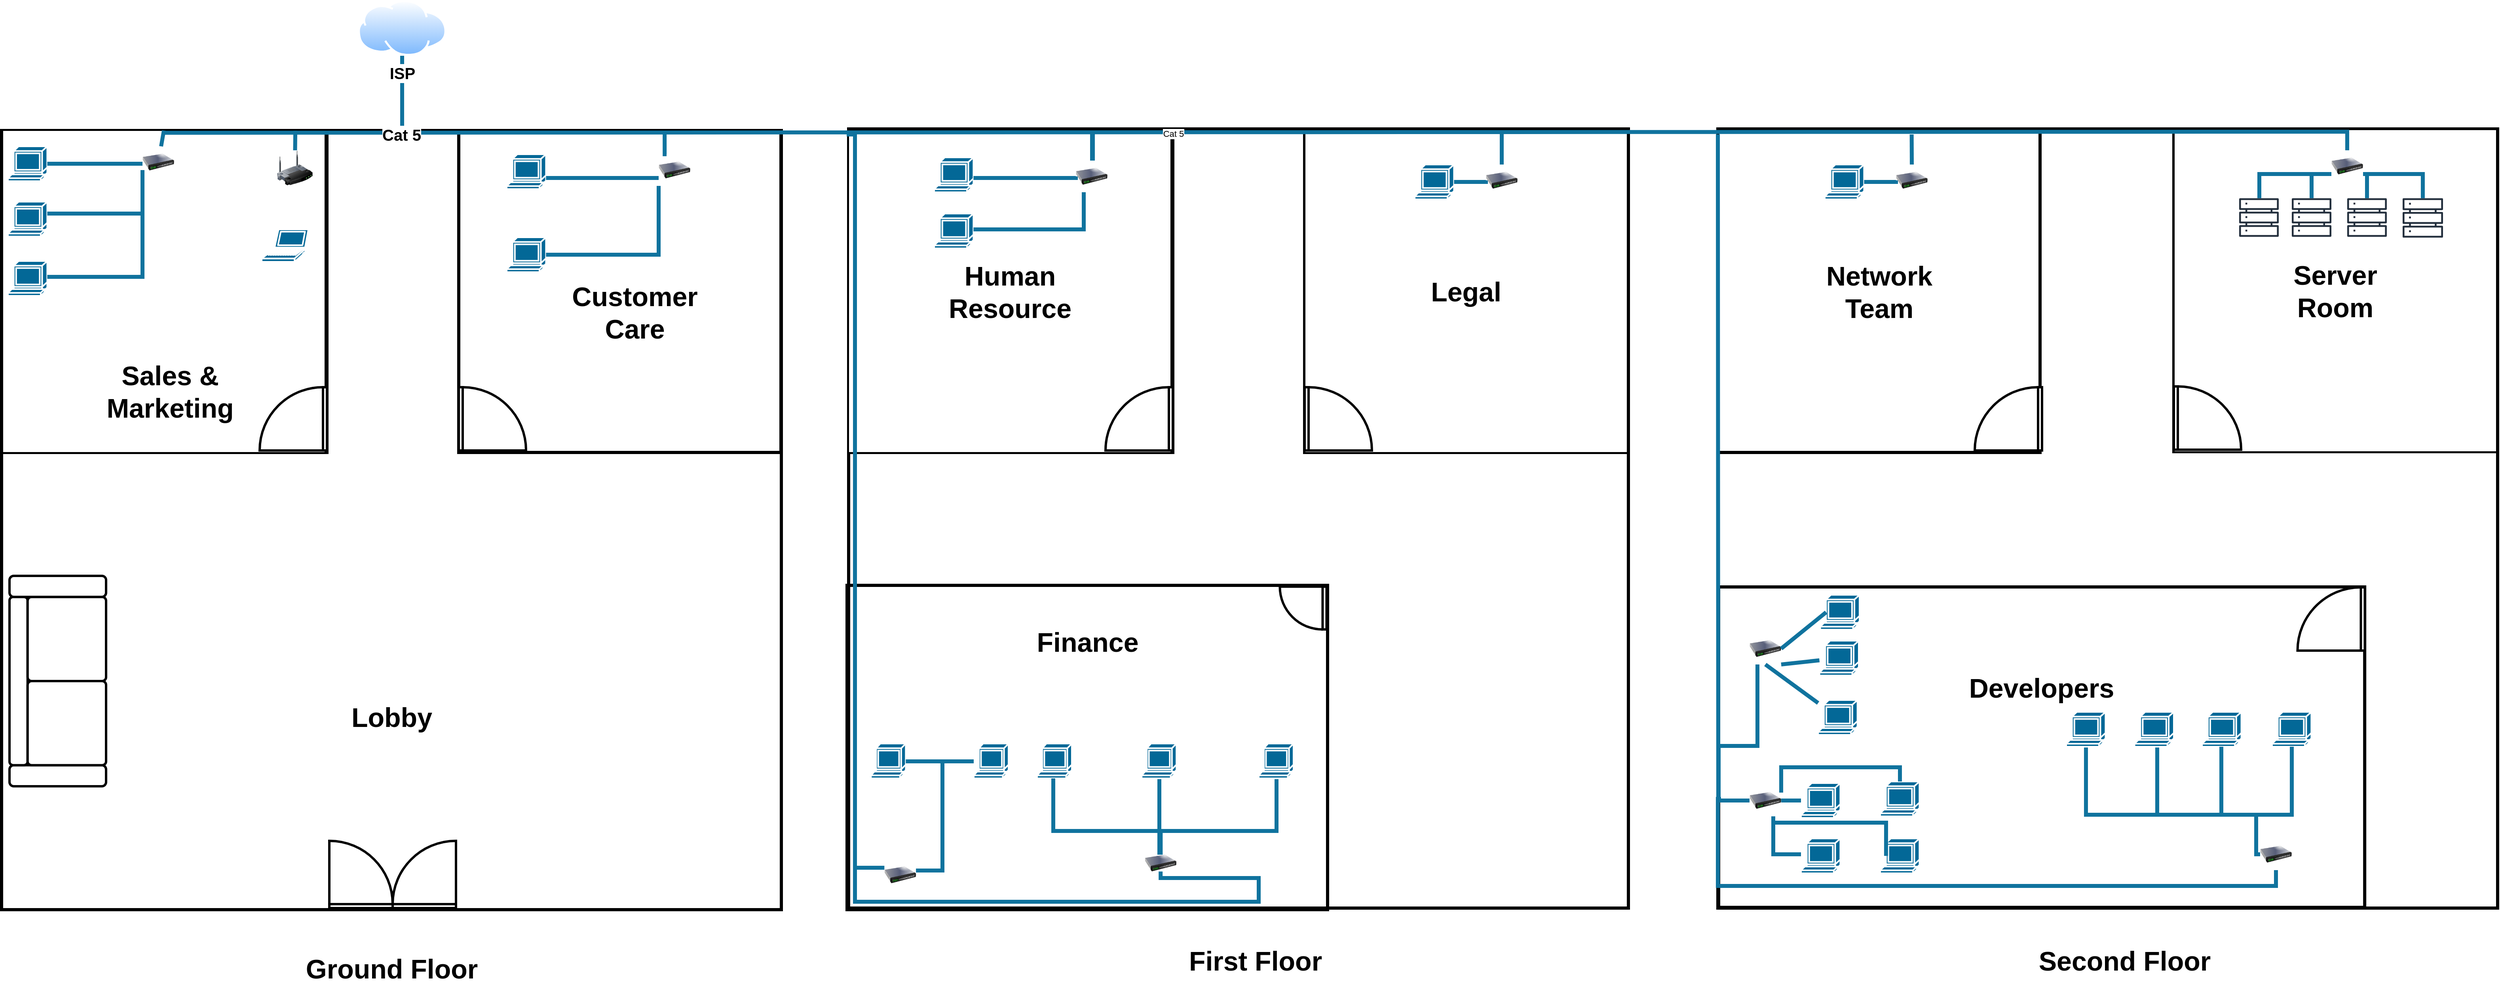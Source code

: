 <mxfile version="24.7.16">
  <diagram name="Page-1" id="4bd5d27a-524c-7e24-5d5f-89a86ee4fca1">
    <mxGraphModel dx="1173" dy="-1132" grid="1" gridSize="10" guides="1" tooltips="1" connect="1" arrows="1" fold="1" page="1" pageScale="1" pageWidth="1100" pageHeight="850" background="none" math="0" shadow="0">
      <root>
        <mxCell id="0" />
        <mxCell id="1" parent="0" />
        <mxCell id="ibsxyXEcNVTKywFEW7vz-4" value="" style="whiteSpace=wrap;html=1;aspect=fixed;strokeWidth=4;" parent="1" vertex="1">
          <mxGeometry x="502" y="2035" width="985" height="985" as="geometry" />
        </mxCell>
        <mxCell id="ibsxyXEcNVTKywFEW7vz-26" value="" style="group;strokeWidth=4;strokeColor=default;" parent="1" vertex="1" connectable="0">
          <mxGeometry x="1079.5" y="2035" width="407.5" height="407" as="geometry" />
        </mxCell>
        <mxCell id="ibsxyXEcNVTKywFEW7vz-7" value="" style="whiteSpace=wrap;html=1;aspect=fixed;strokeWidth=4;" parent="ibsxyXEcNVTKywFEW7vz-26" vertex="1">
          <mxGeometry width="407" height="407" as="geometry" />
        </mxCell>
        <mxCell id="ibsxyXEcNVTKywFEW7vz-25" value="" style="verticalLabelPosition=bottom;html=1;verticalAlign=top;align=center;shape=mxgraph.floorplan.doorLeft;aspect=fixed;rotation=-90;strokeWidth=3;" parent="ibsxyXEcNVTKywFEW7vz-26" vertex="1">
          <mxGeometry x="2.5" y="322" width="80" height="85" as="geometry" />
        </mxCell>
        <mxCell id="ibsxyXEcNVTKywFEW7vz-81" value="" style="shape=mxgraph.cisco.computers_and_peripherals.terminal;html=1;pointerEvents=1;dashed=0;fillColor=#036897;strokeColor=#ffffff;strokeWidth=2;verticalLabelPosition=bottom;verticalAlign=top;align=center;outlineConnect=0;" parent="ibsxyXEcNVTKywFEW7vz-26" vertex="1">
          <mxGeometry x="60.5" y="135" width="49.7" height="44" as="geometry" />
        </mxCell>
        <mxCell id="ibsxyXEcNVTKywFEW7vz-82" value="" style="shape=mxgraph.cisco.computers_and_peripherals.terminal;html=1;pointerEvents=1;dashed=0;fillColor=#036897;strokeColor=#ffffff;strokeWidth=2;verticalLabelPosition=bottom;verticalAlign=top;align=center;outlineConnect=0;" parent="ibsxyXEcNVTKywFEW7vz-26" vertex="1">
          <mxGeometry x="60.5" y="30" width="49.7" height="44" as="geometry" />
        </mxCell>
        <mxCell id="ibsxyXEcNVTKywFEW7vz-144" style="edgeStyle=orthogonalEdgeStyle;rounded=0;orthogonalLoop=1;jettySize=auto;html=1;exitX=0.25;exitY=0;exitDx=0;exitDy=0;strokeWidth=5;fillColor=#b1ddf0;strokeColor=#10739e;endArrow=none;endFill=0;entryX=0.639;entryY=0.003;entryDx=0;entryDy=0;entryPerimeter=0;" parent="ibsxyXEcNVTKywFEW7vz-26" source="ibsxyXEcNVTKywFEW7vz-83" target="ibsxyXEcNVTKywFEW7vz-7" edge="1">
          <mxGeometry relative="1" as="geometry">
            <mxPoint x="262.623" y="5" as="targetPoint" />
          </mxGeometry>
        </mxCell>
        <mxCell id="ibsxyXEcNVTKywFEW7vz-145" style="edgeStyle=orthogonalEdgeStyle;rounded=0;orthogonalLoop=1;jettySize=auto;html=1;exitX=0;exitY=0.75;exitDx=0;exitDy=0;endArrow=none;endFill=0;fillColor=#b1ddf0;strokeColor=#10739e;strokeWidth=5;" parent="ibsxyXEcNVTKywFEW7vz-26" source="ibsxyXEcNVTKywFEW7vz-83" target="ibsxyXEcNVTKywFEW7vz-82" edge="1">
          <mxGeometry relative="1" as="geometry">
            <Array as="points">
              <mxPoint x="221" y="60" />
              <mxPoint x="221" y="60" />
            </Array>
          </mxGeometry>
        </mxCell>
        <mxCell id="ibsxyXEcNVTKywFEW7vz-146" style="edgeStyle=orthogonalEdgeStyle;rounded=0;orthogonalLoop=1;jettySize=auto;html=1;exitX=0;exitY=1;exitDx=0;exitDy=0;endArrow=none;endFill=0;fillColor=#b1ddf0;strokeColor=#10739e;strokeWidth=5;" parent="ibsxyXEcNVTKywFEW7vz-26" source="ibsxyXEcNVTKywFEW7vz-83" target="ibsxyXEcNVTKywFEW7vz-81" edge="1">
          <mxGeometry relative="1" as="geometry">
            <Array as="points">
              <mxPoint x="253" y="157" />
            </Array>
          </mxGeometry>
        </mxCell>
        <mxCell id="ibsxyXEcNVTKywFEW7vz-83" value="" style="image;html=1;image=img/lib/clip_art/networking/Switch_128x128.png" parent="ibsxyXEcNVTKywFEW7vz-26" vertex="1">
          <mxGeometry x="252.5" y="30" width="40" height="40" as="geometry" />
        </mxCell>
        <mxCell id="ibsxyXEcNVTKywFEW7vz-24" value="" style="group;strokeWidth=4;strokeColor=default;" parent="1" vertex="1" connectable="0">
          <mxGeometry x="503.5" y="2035" width="409.5" height="407" as="geometry" />
        </mxCell>
        <mxCell id="ibsxyXEcNVTKywFEW7vz-5" value="" style="whiteSpace=wrap;html=1;aspect=fixed;" parent="ibsxyXEcNVTKywFEW7vz-24" vertex="1">
          <mxGeometry width="407" height="407" as="geometry" />
        </mxCell>
        <mxCell id="ibsxyXEcNVTKywFEW7vz-8" value="" style="verticalLabelPosition=bottom;html=1;verticalAlign=top;align=center;shape=mxgraph.floorplan.doorRight;aspect=fixed;rotation=90;strokeWidth=3;" parent="ibsxyXEcNVTKywFEW7vz-24" vertex="1">
          <mxGeometry x="327" y="322" width="80" height="85" as="geometry" />
        </mxCell>
        <mxCell id="ibsxyXEcNVTKywFEW7vz-74" value="" style="image;html=1;image=img/lib/clip_art/networking/Wireless_Router_128x128.png" parent="ibsxyXEcNVTKywFEW7vz-24" vertex="1">
          <mxGeometry x="346.5" y="25" width="45" height="45" as="geometry" />
        </mxCell>
        <mxCell id="ibsxyXEcNVTKywFEW7vz-75" value="" style="shape=mxgraph.cisco.computers_and_peripherals.terminal;html=1;pointerEvents=1;dashed=0;fillColor=#036897;strokeColor=#ffffff;strokeWidth=2;verticalLabelPosition=bottom;verticalAlign=top;align=center;outlineConnect=0;" parent="ibsxyXEcNVTKywFEW7vz-24" vertex="1">
          <mxGeometry x="6.5" y="90" width="49.7" height="44" as="geometry" />
        </mxCell>
        <mxCell id="ibsxyXEcNVTKywFEW7vz-76" value="" style="shape=mxgraph.cisco.computers_and_peripherals.terminal;html=1;pointerEvents=1;dashed=0;fillColor=#036897;strokeColor=#ffffff;strokeWidth=2;verticalLabelPosition=bottom;verticalAlign=top;align=center;outlineConnect=0;" parent="ibsxyXEcNVTKywFEW7vz-24" vertex="1">
          <mxGeometry x="6.5" y="20" width="49.7" height="44" as="geometry" />
        </mxCell>
        <mxCell id="ibsxyXEcNVTKywFEW7vz-77" value="" style="shape=mxgraph.cisco.computers_and_peripherals.terminal;html=1;pointerEvents=1;dashed=0;fillColor=#036897;strokeColor=#ffffff;strokeWidth=2;verticalLabelPosition=bottom;verticalAlign=top;align=center;outlineConnect=0;" parent="ibsxyXEcNVTKywFEW7vz-24" vertex="1">
          <mxGeometry x="6.5" y="165" width="49.7" height="44" as="geometry" />
        </mxCell>
        <mxCell id="ibsxyXEcNVTKywFEW7vz-79" value="" style="shape=mxgraph.cisco.computers_and_peripherals.laptop;html=1;pointerEvents=1;dashed=0;fillColor=#036897;strokeColor=#ffffff;strokeWidth=2;verticalLabelPosition=bottom;verticalAlign=top;align=center;outlineConnect=0;" parent="ibsxyXEcNVTKywFEW7vz-24" vertex="1">
          <mxGeometry x="327.0" y="125" width="60.49" height="41" as="geometry" />
        </mxCell>
        <mxCell id="ibsxyXEcNVTKywFEW7vz-141" style="edgeStyle=orthogonalEdgeStyle;rounded=0;orthogonalLoop=1;jettySize=auto;html=1;endArrow=none;endFill=0;strokeWidth=5;fillColor=#b1ddf0;strokeColor=#10739e;" parent="ibsxyXEcNVTKywFEW7vz-24" source="ibsxyXEcNVTKywFEW7vz-80" target="ibsxyXEcNVTKywFEW7vz-76" edge="1">
          <mxGeometry relative="1" as="geometry">
            <Array as="points">
              <mxPoint x="167" y="42" />
              <mxPoint x="167" y="42" />
            </Array>
          </mxGeometry>
        </mxCell>
        <mxCell id="ibsxyXEcNVTKywFEW7vz-142" style="edgeStyle=orthogonalEdgeStyle;rounded=0;orthogonalLoop=1;jettySize=auto;html=1;exitX=0;exitY=0.75;exitDx=0;exitDy=0;endArrow=none;endFill=0;strokeWidth=5;fillColor=#b1ddf0;strokeColor=#10739e;" parent="ibsxyXEcNVTKywFEW7vz-24" source="ibsxyXEcNVTKywFEW7vz-80" target="ibsxyXEcNVTKywFEW7vz-75" edge="1">
          <mxGeometry relative="1" as="geometry">
            <Array as="points">
              <mxPoint x="177" y="105" />
            </Array>
          </mxGeometry>
        </mxCell>
        <mxCell id="ibsxyXEcNVTKywFEW7vz-143" style="edgeStyle=orthogonalEdgeStyle;rounded=0;orthogonalLoop=1;jettySize=auto;html=1;exitX=0;exitY=1;exitDx=0;exitDy=0;endArrow=none;endFill=0;strokeWidth=5;fillColor=#b1ddf0;strokeColor=#10739e;" parent="ibsxyXEcNVTKywFEW7vz-24" source="ibsxyXEcNVTKywFEW7vz-80" target="ibsxyXEcNVTKywFEW7vz-77" edge="1">
          <mxGeometry relative="1" as="geometry">
            <Array as="points">
              <mxPoint x="177" y="185" />
            </Array>
          </mxGeometry>
        </mxCell>
        <mxCell id="ibsxyXEcNVTKywFEW7vz-80" value="" style="image;html=1;image=img/lib/clip_art/networking/Switch_128x128.png" parent="ibsxyXEcNVTKywFEW7vz-24" vertex="1">
          <mxGeometry x="176.5" y="20" width="40" height="40" as="geometry" />
        </mxCell>
        <mxCell id="ibsxyXEcNVTKywFEW7vz-138" value="" style="endArrow=none;html=1;rounded=0;entryX=0.5;entryY=0;entryDx=0;entryDy=0;fillColor=#b1ddf0;strokeColor=#10739e;strokeWidth=5;" parent="ibsxyXEcNVTKywFEW7vz-24" source="ibsxyXEcNVTKywFEW7vz-80" target="ibsxyXEcNVTKywFEW7vz-5" edge="1">
          <mxGeometry width="50" height="50" relative="1" as="geometry">
            <mxPoint x="206.5" y="85" as="sourcePoint" />
            <mxPoint x="256.5" y="35" as="targetPoint" />
          </mxGeometry>
        </mxCell>
        <mxCell id="ibsxyXEcNVTKywFEW7vz-139" value="" style="endArrow=none;html=1;rounded=0;fillColor=#b1ddf0;strokeColor=#10739e;strokeWidth=5;entryX=0.908;entryY=0.001;entryDx=0;entryDy=0;entryPerimeter=0;" parent="ibsxyXEcNVTKywFEW7vz-24" source="ibsxyXEcNVTKywFEW7vz-74" target="ibsxyXEcNVTKywFEW7vz-5" edge="1">
          <mxGeometry width="50" height="50" relative="1" as="geometry">
            <mxPoint x="365" y="25" as="sourcePoint" />
            <mxPoint x="366.5" y="5" as="targetPoint" />
          </mxGeometry>
        </mxCell>
        <mxCell id="ibsxyXEcNVTKywFEW7vz-16" value="&lt;font style=&quot;font-size: 34px;&quot;&gt;&lt;b&gt;Sales &amp;amp; Marketing&lt;/b&gt;&lt;/font&gt;" style="text;html=1;align=center;verticalAlign=middle;whiteSpace=wrap;rounded=0;" parent="ibsxyXEcNVTKywFEW7vz-24" vertex="1">
          <mxGeometry x="146.5" y="315" width="130" height="30" as="geometry" />
        </mxCell>
        <mxCell id="ibsxyXEcNVTKywFEW7vz-10" value="" style="verticalLabelPosition=bottom;html=1;verticalAlign=top;align=center;shape=mxgraph.floorplan.couch;rotation=-90;strokeWidth=3;" parent="1" vertex="1">
          <mxGeometry x="440" y="2670" width="266" height="122" as="geometry" />
        </mxCell>
        <mxCell id="ibsxyXEcNVTKywFEW7vz-13" value="" style="verticalLabelPosition=bottom;html=1;verticalAlign=top;align=center;shape=mxgraph.floorplan.doorDouble;aspect=fixed;rotation=-180;strokeWidth=3;" parent="1" vertex="1">
          <mxGeometry x="916" y="2933" width="160" height="85" as="geometry" />
        </mxCell>
        <mxCell id="ibsxyXEcNVTKywFEW7vz-14" value="&lt;font style=&quot;font-size: 34px;&quot;&gt;&lt;b&gt;Lobby&lt;/b&gt;&lt;/font&gt;" style="text;html=1;align=center;verticalAlign=middle;whiteSpace=wrap;rounded=0;" parent="1" vertex="1">
          <mxGeometry x="929.5" y="2762" width="130" height="30" as="geometry" />
        </mxCell>
        <mxCell id="ibsxyXEcNVTKywFEW7vz-15" value="&lt;font style=&quot;font-size: 34px;&quot;&gt;&lt;b&gt;Ground Floor&lt;/b&gt;&lt;/font&gt;" style="text;html=1;align=center;verticalAlign=middle;whiteSpace=wrap;rounded=0;" parent="1" vertex="1">
          <mxGeometry x="872.5" y="3080" width="244" height="30" as="geometry" />
        </mxCell>
        <mxCell id="ibsxyXEcNVTKywFEW7vz-17" value="&lt;font style=&quot;font-size: 34px;&quot;&gt;&lt;b&gt;Customer Care&lt;/b&gt;&lt;/font&gt;" style="text;html=1;align=center;verticalAlign=middle;whiteSpace=wrap;rounded=0;" parent="1" vertex="1">
          <mxGeometry x="1237" y="2250" width="130" height="30" as="geometry" />
        </mxCell>
        <mxCell id="ibsxyXEcNVTKywFEW7vz-19" value="" style="whiteSpace=wrap;html=1;aspect=fixed;strokeWidth=4;" parent="1" vertex="1">
          <mxGeometry x="1572" y="2033" width="985" height="985" as="geometry" />
        </mxCell>
        <mxCell id="ibsxyXEcNVTKywFEW7vz-21" value="&lt;font style=&quot;font-size: 34px;&quot;&gt;&lt;b&gt;First Floor&lt;/b&gt;&lt;/font&gt;" style="text;html=1;align=center;verticalAlign=middle;whiteSpace=wrap;rounded=0;" parent="1" vertex="1">
          <mxGeometry x="1964" y="3070" width="244" height="30" as="geometry" />
        </mxCell>
        <mxCell id="ibsxyXEcNVTKywFEW7vz-27" value="" style="group;strokeColor=default;strokeWidth=4;" parent="1" vertex="1" connectable="0">
          <mxGeometry x="2148" y="2035" width="407.5" height="407" as="geometry" />
        </mxCell>
        <mxCell id="ibsxyXEcNVTKywFEW7vz-28" value="" style="whiteSpace=wrap;html=1;aspect=fixed;" parent="ibsxyXEcNVTKywFEW7vz-27" vertex="1">
          <mxGeometry x="0.5" width="407" height="407" as="geometry" />
        </mxCell>
        <mxCell id="ibsxyXEcNVTKywFEW7vz-29" value="" style="verticalLabelPosition=bottom;html=1;verticalAlign=top;align=center;shape=mxgraph.floorplan.doorLeft;aspect=fixed;rotation=-90;strokeWidth=3;" parent="ibsxyXEcNVTKywFEW7vz-27" vertex="1">
          <mxGeometry x="2.5" y="322" width="80" height="85" as="geometry" />
        </mxCell>
        <mxCell id="ibsxyXEcNVTKywFEW7vz-51" value="&lt;font style=&quot;font-size: 34px;&quot;&gt;&lt;b&gt;Legal&lt;/b&gt;&lt;/font&gt;" style="text;html=1;align=center;verticalAlign=middle;whiteSpace=wrap;rounded=0;" parent="ibsxyXEcNVTKywFEW7vz-27" vertex="1">
          <mxGeometry x="139" y="188.5" width="130" height="30" as="geometry" />
        </mxCell>
        <mxCell id="ibsxyXEcNVTKywFEW7vz-89" value="" style="shape=mxgraph.cisco.computers_and_peripherals.terminal;html=1;pointerEvents=1;dashed=0;fillColor=#036897;strokeColor=#ffffff;strokeWidth=2;verticalLabelPosition=bottom;verticalAlign=top;align=center;outlineConnect=0;" parent="ibsxyXEcNVTKywFEW7vz-27" vertex="1">
          <mxGeometry x="139" y="43" width="49.7" height="44" as="geometry" />
        </mxCell>
        <mxCell id="ibsxyXEcNVTKywFEW7vz-156" style="edgeStyle=orthogonalEdgeStyle;rounded=0;orthogonalLoop=1;jettySize=auto;html=1;exitX=0.5;exitY=0;exitDx=0;exitDy=0;endArrow=none;endFill=0;strokeWidth=5;fillColor=#b1ddf0;strokeColor=#10739e;" parent="ibsxyXEcNVTKywFEW7vz-27" source="ibsxyXEcNVTKywFEW7vz-90" target="ibsxyXEcNVTKywFEW7vz-28" edge="1">
          <mxGeometry relative="1" as="geometry">
            <Array as="points">
              <mxPoint x="242" y="15" />
              <mxPoint x="242" y="15" />
            </Array>
          </mxGeometry>
        </mxCell>
        <mxCell id="ibsxyXEcNVTKywFEW7vz-157" style="edgeStyle=orthogonalEdgeStyle;rounded=0;orthogonalLoop=1;jettySize=auto;html=1;exitX=0;exitY=0.5;exitDx=0;exitDy=0;endArrow=none;endFill=0;strokeWidth=5;fillColor=#b1ddf0;strokeColor=#10739e;" parent="ibsxyXEcNVTKywFEW7vz-27" source="ibsxyXEcNVTKywFEW7vz-90" target="ibsxyXEcNVTKywFEW7vz-89" edge="1">
          <mxGeometry relative="1" as="geometry">
            <Array as="points">
              <mxPoint x="229" y="65" />
            </Array>
          </mxGeometry>
        </mxCell>
        <mxCell id="ibsxyXEcNVTKywFEW7vz-90" value="" style="image;html=1;image=img/lib/clip_art/networking/Switch_128x128.png" parent="ibsxyXEcNVTKywFEW7vz-27" vertex="1">
          <mxGeometry x="229" y="43" width="40" height="40" as="geometry" />
        </mxCell>
        <mxCell id="ibsxyXEcNVTKywFEW7vz-30" value="" style="group;strokeColor=default;strokeWidth=4;" parent="1" vertex="1" connectable="0">
          <mxGeometry x="1572" y="2035" width="409.5" height="407" as="geometry" />
        </mxCell>
        <mxCell id="ibsxyXEcNVTKywFEW7vz-31" value="" style="whiteSpace=wrap;html=1;aspect=fixed;" parent="ibsxyXEcNVTKywFEW7vz-30" vertex="1">
          <mxGeometry width="407" height="407" as="geometry" />
        </mxCell>
        <mxCell id="ibsxyXEcNVTKywFEW7vz-32" value="" style="verticalLabelPosition=bottom;html=1;verticalAlign=top;align=center;shape=mxgraph.floorplan.doorRight;aspect=fixed;rotation=90;strokeWidth=3;" parent="ibsxyXEcNVTKywFEW7vz-30" vertex="1">
          <mxGeometry x="327" y="322" width="80" height="85" as="geometry" />
        </mxCell>
        <mxCell id="ibsxyXEcNVTKywFEW7vz-42" value="&lt;font style=&quot;font-size: 34px;&quot;&gt;&lt;b&gt;Human Resource&lt;/b&gt;&lt;/font&gt;" style="text;html=1;align=center;verticalAlign=middle;whiteSpace=wrap;rounded=0;" parent="ibsxyXEcNVTKywFEW7vz-30" vertex="1">
          <mxGeometry x="138.5" y="188.5" width="130" height="30" as="geometry" />
        </mxCell>
        <mxCell id="ibsxyXEcNVTKywFEW7vz-86" value="" style="shape=mxgraph.cisco.computers_and_peripherals.terminal;html=1;pointerEvents=1;dashed=0;fillColor=#036897;strokeColor=#ffffff;strokeWidth=2;verticalLabelPosition=bottom;verticalAlign=top;align=center;outlineConnect=0;" parent="ibsxyXEcNVTKywFEW7vz-30" vertex="1">
          <mxGeometry x="108" y="105" width="49.7" height="44" as="geometry" />
        </mxCell>
        <mxCell id="ibsxyXEcNVTKywFEW7vz-87" value="" style="shape=mxgraph.cisco.computers_and_peripherals.terminal;html=1;pointerEvents=1;dashed=0;fillColor=#036897;strokeColor=#ffffff;strokeWidth=2;verticalLabelPosition=bottom;verticalAlign=top;align=center;outlineConnect=0;" parent="ibsxyXEcNVTKywFEW7vz-30" vertex="1">
          <mxGeometry x="108" y="34" width="49.7" height="44" as="geometry" />
        </mxCell>
        <mxCell id="ibsxyXEcNVTKywFEW7vz-153" style="edgeStyle=orthogonalEdgeStyle;rounded=0;orthogonalLoop=1;jettySize=auto;html=1;endArrow=none;endFill=0;strokeWidth=6;fillColor=#b1ddf0;strokeColor=#10739e;" parent="ibsxyXEcNVTKywFEW7vz-30" source="ibsxyXEcNVTKywFEW7vz-88" edge="1">
          <mxGeometry relative="1" as="geometry">
            <mxPoint x="308" y="5" as="targetPoint" />
            <Array as="points">
              <mxPoint x="308" />
            </Array>
          </mxGeometry>
        </mxCell>
        <mxCell id="ibsxyXEcNVTKywFEW7vz-154" style="edgeStyle=orthogonalEdgeStyle;rounded=0;orthogonalLoop=1;jettySize=auto;html=1;exitX=0;exitY=0.5;exitDx=0;exitDy=0;endArrow=none;endFill=0;strokeWidth=5;fillColor=#b1ddf0;strokeColor=#10739e;" parent="ibsxyXEcNVTKywFEW7vz-30" source="ibsxyXEcNVTKywFEW7vz-88" target="ibsxyXEcNVTKywFEW7vz-87" edge="1">
          <mxGeometry relative="1" as="geometry">
            <Array as="points">
              <mxPoint x="287" y="60" />
            </Array>
          </mxGeometry>
        </mxCell>
        <mxCell id="ibsxyXEcNVTKywFEW7vz-155" style="edgeStyle=orthogonalEdgeStyle;rounded=0;orthogonalLoop=1;jettySize=auto;html=1;exitX=0.25;exitY=1;exitDx=0;exitDy=0;endArrow=none;endFill=0;strokeWidth=5;fillColor=#b1ddf0;strokeColor=#10739e;" parent="ibsxyXEcNVTKywFEW7vz-30" source="ibsxyXEcNVTKywFEW7vz-88" target="ibsxyXEcNVTKywFEW7vz-86" edge="1">
          <mxGeometry relative="1" as="geometry">
            <Array as="points">
              <mxPoint x="297" y="125" />
            </Array>
          </mxGeometry>
        </mxCell>
        <mxCell id="ibsxyXEcNVTKywFEW7vz-88" value="" style="image;html=1;image=img/lib/clip_art/networking/Switch_128x128.png" parent="ibsxyXEcNVTKywFEW7vz-30" vertex="1">
          <mxGeometry x="287" y="38" width="40" height="40" as="geometry" />
        </mxCell>
        <mxCell id="ibsxyXEcNVTKywFEW7vz-39" value="" style="group;rotation=90;strokeWidth=4;strokeColor=default;" parent="1" vertex="1" connectable="0">
          <mxGeometry x="1668.5" y="2511.5" width="410" height="607" as="geometry" />
        </mxCell>
        <mxCell id="ibsxyXEcNVTKywFEW7vz-41" value="" style="verticalLabelPosition=bottom;html=1;verticalAlign=top;align=center;shape=mxgraph.floorplan.doorLeft;aspect=fixed;rotation=90;strokeWidth=3;" parent="ibsxyXEcNVTKywFEW7vz-39" vertex="1">
          <mxGeometry x="451.497" y="98.5" width="54.036" height="57.414" as="geometry" />
        </mxCell>
        <mxCell id="ibsxyXEcNVTKywFEW7vz-52" value="&lt;font style=&quot;font-size: 34px;&quot;&gt;&lt;b&gt;Finance&lt;/b&gt;&lt;/font&gt;" style="text;html=1;align=center;verticalAlign=middle;whiteSpace=wrap;rounded=0;" parent="ibsxyXEcNVTKywFEW7vz-39" vertex="1">
          <mxGeometry x="161.094" y="155.91" width="87.809" height="30" as="geometry" />
        </mxCell>
        <mxCell id="ibsxyXEcNVTKywFEW7vz-91" value="" style="shape=mxgraph.cisco.computers_and_peripherals.terminal;html=1;pointerEvents=1;dashed=0;fillColor=#036897;strokeColor=#ffffff;strokeWidth=2;verticalLabelPosition=bottom;verticalAlign=top;align=center;outlineConnect=0;" parent="ibsxyXEcNVTKywFEW7vz-39" vertex="1">
          <mxGeometry x="141.497" y="298.5" width="44" height="44" as="geometry" />
        </mxCell>
        <mxCell id="ibsxyXEcNVTKywFEW7vz-159" style="edgeStyle=orthogonalEdgeStyle;rounded=0;orthogonalLoop=1;jettySize=auto;html=1;fillColor=#b1ddf0;strokeColor=#10739e;strokeWidth=5;endArrow=none;endFill=0;" parent="ibsxyXEcNVTKywFEW7vz-39" source="ibsxyXEcNVTKywFEW7vz-92" target="ibsxyXEcNVTKywFEW7vz-91" edge="1">
          <mxGeometry relative="1" as="geometry">
            <Array as="points">
              <mxPoint x="298" y="409" />
              <mxPoint x="162" y="409" />
            </Array>
          </mxGeometry>
        </mxCell>
        <mxCell id="ibsxyXEcNVTKywFEW7vz-160" style="edgeStyle=orthogonalEdgeStyle;rounded=0;orthogonalLoop=1;jettySize=auto;html=1;fillColor=#b1ddf0;strokeColor=#10739e;strokeWidth=5;endArrow=none;endFill=0;" parent="ibsxyXEcNVTKywFEW7vz-39" target="ibsxyXEcNVTKywFEW7vz-94" edge="1" source="ibsxyXEcNVTKywFEW7vz-92">
          <mxGeometry relative="1" as="geometry">
            <mxPoint x="284.366" y="479" as="sourcePoint" />
            <Array as="points">
              <mxPoint x="296" y="429" />
              <mxPoint x="296" y="429" />
            </Array>
          </mxGeometry>
        </mxCell>
        <mxCell id="ibsxyXEcNVTKywFEW7vz-161" style="edgeStyle=orthogonalEdgeStyle;rounded=0;orthogonalLoop=1;jettySize=auto;html=1;fillColor=#b1ddf0;strokeColor=#10739e;strokeWidth=5;endArrow=none;endFill=0;" parent="ibsxyXEcNVTKywFEW7vz-39" source="ibsxyXEcNVTKywFEW7vz-92" target="ibsxyXEcNVTKywFEW7vz-95" edge="1">
          <mxGeometry relative="1" as="geometry">
            <Array as="points">
              <mxPoint x="298" y="409" />
              <mxPoint x="444" y="409" />
            </Array>
          </mxGeometry>
        </mxCell>
        <mxCell id="ibsxyXEcNVTKywFEW7vz-92" value="&lt;span style=&quot;color: rgba(0, 0, 0, 0); font-family: monospace; font-size: 0px; text-align: start; background-color: rgb(251, 251, 251);&quot;&gt;%3CmxGraphModel%3E%3Croot%3E%3CmxCell%20id%3D%220%22%2F%3E%3CmxCell%20id%3D%221%22%20parent%3D%220%22%2F%3E%3CmxCell%20id%3D%222%22%20value%3D%22ISP%22%20style%3D%22image%3Baspect%3Dfixed%3Bperimeter%3DellipsePerimeter%3Bhtml%3D1%3Balign%3Dcenter%3Bshadow%3D0%3Bdashed%3D0%3BspacingTop%3D3%3Bimage%3Dimg%2Flib%2Factive_directory%2Finternet_cloud.svg%3B%22%20vertex%3D%221%22%20parent%3D%221%22%3E%3CmxGeometry%20x%3D%22952%22%20y%3D%221870%22%20width%3D%22112%22%20height%3D%2270.56%22%20as%3D%22geometry%22%2F%3E%3C%2FmxCell%3E%3CmxCell%20id%3D%223%22%20style%3D%22edgeStyle%3DorthogonalEdgeStyle%3Brounded%3D0%3BorthogonalLoop%3D1%3BjettySize%3Dauto%3Bhtml%3D1%3BexitX%3D0.5%3BexitY%3D1%3BexitDx%3D0%3BexitDy%3D0%3BendArrow%3Dnone%3BendFill%3D0%3BfillColor%3D%23b1ddf0%3BstrokeColor%3D%2310739e%3BstrokeWidth%3D2%3BentryX%3D0.516%3BentryY%3D0.001%3BentryDx%3D0%3BentryDy%3D0%3BentryPerimeter%3D0%3B%22%20edge%3D%221%22%20source%3D%222%22%20parent%3D%221%22%3E%3CmxGeometry%20relative%3D%221%22%20as%3D%22geometry%22%3E%3CmxPoint%20x%3D%221010%22%20y%3D%222036%22%20as%3D%22targetPoint%22%2F%3E%3CArray%20as%3D%22points%22%3E%3CmxPoint%20x%3D%221008%22%20y%3D%222036%22%2F%3E%3C%2FArray%3E%3C%2FmxGeometry%3E%3C%2FmxCell%3E%3CmxCell%20id%3D%224%22%20value%3D%22%22%20style%3D%22endArrow%3Dnone%3Bhtml%3D1%3Brounded%3D0%3BfillColor%3D%23b1ddf0%3BstrokeColor%3D%2310739e%3BstrokeWidth%3D2%3BexitX%3D0.501%3BexitY%3D0.007%3BexitDx%3D0%3BexitDy%3D0%3BexitPerimeter%3D0%3BentryX%3D0.639%3BentryY%3D0.005%3BentryDx%3D0%3BentryDy%3D0%3BentryPerimeter%3D0%3B%22%20edge%3D%221%22%20parent%3D%221%22%3E%3CmxGeometry%20width%3D%2250%22%20height%3D%2250%22%20relative%3D%221%22%20as%3D%22geometry%22%3E%3CmxPoint%20x%3D%22707%22%20y%3D%222038%22%20as%3D%22sourcePoint%22%2F%3E%3CmxPoint%20x%3D%221340%22%20y%3D%222037%22%20as%3D%22targetPoint%22%2F%3E%3C%2FmxGeometry%3E%3C%2FmxCell%3E%3CmxCell%20id%3D%225%22%20value%3D%22Cat%205%22%20style%3D%22edgeLabel%3Bhtml%3D1%3Balign%3Dcenter%3BverticalAlign%3Dmiddle%3Bresizable%3D0%3Bpoints%3D%5B%5D%3B%22%20vertex%3D%221%22%20connectable%3D%220%22%20parent%3D%224%22%3E%3CmxGeometry%20x%3D%22-0.076%22%20y%3D%22-2%22%20relative%3D%221%22%20as%3D%22geometry%22%3E%3CmxPoint%20as%3D%22offset%22%2F%3E%3C%2FmxGeometry%3E%3C%2FmxCell%3E%3C%2Froot%3E%3C%2FmxGraphModel%3E&lt;/span&gt;" style="image;html=1;image=img/lib/clip_art/networking/Switch_128x128.png;aspect=fixed;imageBackground=none;clipPath=inset(0% 0% 0% 0%);" parent="ibsxyXEcNVTKywFEW7vz-39" vertex="1">
          <mxGeometry x="277.611" y="439" width="40" height="21.27" as="geometry" />
        </mxCell>
        <mxCell id="ibsxyXEcNVTKywFEW7vz-97" value="" style="shape=mxgraph.cisco.computers_and_peripherals.terminal;html=1;pointerEvents=1;dashed=0;fillColor=#036897;strokeColor=#ffffff;strokeWidth=2;verticalLabelPosition=bottom;verticalAlign=top;align=center;outlineConnect=0;" parent="ibsxyXEcNVTKywFEW7vz-39" vertex="1">
          <mxGeometry x="-68.318" y="298.5" width="44" height="44" as="geometry" />
        </mxCell>
        <mxCell id="ibsxyXEcNVTKywFEW7vz-96" value="" style="shape=mxgraph.cisco.computers_and_peripherals.terminal;html=1;pointerEvents=1;dashed=0;fillColor=#036897;strokeColor=#ffffff;strokeWidth=2;verticalLabelPosition=bottom;verticalAlign=top;align=center;outlineConnect=0;" parent="ibsxyXEcNVTKywFEW7vz-39" vertex="1">
          <mxGeometry x="61.498" y="298.5" width="44" height="44" as="geometry" />
        </mxCell>
        <mxCell id="ibsxyXEcNVTKywFEW7vz-95" value="" style="shape=mxgraph.cisco.computers_and_peripherals.terminal;html=1;pointerEvents=1;dashed=0;fillColor=#036897;strokeColor=#ffffff;strokeWidth=2;verticalLabelPosition=bottom;verticalAlign=top;align=center;outlineConnect=0;" parent="ibsxyXEcNVTKywFEW7vz-39" vertex="1">
          <mxGeometry x="421.504" y="298.5" width="44" height="44" as="geometry" />
        </mxCell>
        <mxCell id="ibsxyXEcNVTKywFEW7vz-94" value="" style="shape=mxgraph.cisco.computers_and_peripherals.terminal;html=1;pointerEvents=1;dashed=0;fillColor=#036897;strokeColor=#ffffff;strokeWidth=2;verticalLabelPosition=bottom;verticalAlign=top;align=center;outlineConnect=0;" parent="ibsxyXEcNVTKywFEW7vz-39" vertex="1">
          <mxGeometry x="273.613" y="298.5" width="44" height="44" as="geometry" />
        </mxCell>
        <mxCell id="ibsxyXEcNVTKywFEW7vz-168" style="edgeStyle=orthogonalEdgeStyle;rounded=0;orthogonalLoop=1;jettySize=auto;html=1;endArrow=none;endFill=0;strokeWidth=5;fillColor=#b1ddf0;strokeColor=#10739e;" parent="ibsxyXEcNVTKywFEW7vz-39" source="ibsxyXEcNVTKywFEW7vz-167" target="ibsxyXEcNVTKywFEW7vz-97" edge="1">
          <mxGeometry relative="1" as="geometry">
            <mxPoint x="0.675" y="409" as="targetPoint" />
            <Array as="points">
              <mxPoint x="22" y="459" />
              <mxPoint x="22" y="321" />
            </Array>
          </mxGeometry>
        </mxCell>
        <mxCell id="ibsxyXEcNVTKywFEW7vz-170" style="edgeStyle=orthogonalEdgeStyle;rounded=0;orthogonalLoop=1;jettySize=auto;html=1;endArrow=none;endFill=0;strokeWidth=5;fillColor=#b1ddf0;strokeColor=#10739e;" parent="ibsxyXEcNVTKywFEW7vz-39" source="ibsxyXEcNVTKywFEW7vz-167" target="ibsxyXEcNVTKywFEW7vz-96" edge="1">
          <mxGeometry relative="1" as="geometry">
            <Array as="points">
              <mxPoint x="22" y="459" />
              <mxPoint x="22" y="321" />
            </Array>
          </mxGeometry>
        </mxCell>
        <mxCell id="ibsxyXEcNVTKywFEW7vz-172" style="edgeStyle=orthogonalEdgeStyle;rounded=0;orthogonalLoop=1;jettySize=auto;html=1;strokeWidth=5;fillColor=#b1ddf0;strokeColor=#10739e;endArrow=none;endFill=0;" parent="ibsxyXEcNVTKywFEW7vz-39" source="ibsxyXEcNVTKywFEW7vz-167" edge="1">
          <mxGeometry relative="1" as="geometry">
            <mxPoint x="-88.5" y="455.5" as="targetPoint" />
            <Array as="points">
              <mxPoint x="-71" y="456" />
            </Array>
          </mxGeometry>
        </mxCell>
        <mxCell id="ibsxyXEcNVTKywFEW7vz-167" value="&lt;span style=&quot;color: rgba(0, 0, 0, 0); font-family: monospace; font-size: 0px; text-align: start; background-color: rgb(251, 251, 251);&quot;&gt;%3CmxGraphModel%3E%3Croot%3E%3CmxCell%20id%3D%220%22%2F%3E%3CmxCell%20id%3D%221%22%20parent%3D%220%22%2F%3E%3CmxCell%20id%3D%222%22%20value%3D%22ISP%22%20style%3D%22image%3Baspect%3Dfixed%3Bperimeter%3DellipsePerimeter%3Bhtml%3D1%3Balign%3Dcenter%3Bshadow%3D0%3Bdashed%3D0%3BspacingTop%3D3%3Bimage%3Dimg%2Flib%2Factive_directory%2Finternet_cloud.svg%3B%22%20vertex%3D%221%22%20parent%3D%221%22%3E%3CmxGeometry%20x%3D%22952%22%20y%3D%221870%22%20width%3D%22112%22%20height%3D%2270.56%22%20as%3D%22geometry%22%2F%3E%3C%2FmxCell%3E%3CmxCell%20id%3D%223%22%20style%3D%22edgeStyle%3DorthogonalEdgeStyle%3Brounded%3D0%3BorthogonalLoop%3D1%3BjettySize%3Dauto%3Bhtml%3D1%3BexitX%3D0.5%3BexitY%3D1%3BexitDx%3D0%3BexitDy%3D0%3BendArrow%3Dnone%3BendFill%3D0%3BfillColor%3D%23b1ddf0%3BstrokeColor%3D%2310739e%3BstrokeWidth%3D2%3BentryX%3D0.516%3BentryY%3D0.001%3BentryDx%3D0%3BentryDy%3D0%3BentryPerimeter%3D0%3B%22%20edge%3D%221%22%20source%3D%222%22%20parent%3D%221%22%3E%3CmxGeometry%20relative%3D%221%22%20as%3D%22geometry%22%3E%3CmxPoint%20x%3D%221010%22%20y%3D%222036%22%20as%3D%22targetPoint%22%2F%3E%3CArray%20as%3D%22points%22%3E%3CmxPoint%20x%3D%221008%22%20y%3D%222036%22%2F%3E%3C%2FArray%3E%3C%2FmxGeometry%3E%3C%2FmxCell%3E%3CmxCell%20id%3D%224%22%20value%3D%22%22%20style%3D%22endArrow%3Dnone%3Bhtml%3D1%3Brounded%3D0%3BfillColor%3D%23b1ddf0%3BstrokeColor%3D%2310739e%3BstrokeWidth%3D2%3BexitX%3D0.501%3BexitY%3D0.007%3BexitDx%3D0%3BexitDy%3D0%3BexitPerimeter%3D0%3BentryX%3D0.639%3BentryY%3D0.005%3BentryDx%3D0%3BentryDy%3D0%3BentryPerimeter%3D0%3B%22%20edge%3D%221%22%20parent%3D%221%22%3E%3CmxGeometry%20width%3D%2250%22%20height%3D%2250%22%20relative%3D%221%22%20as%3D%22geometry%22%3E%3CmxPoint%20x%3D%22707%22%20y%3D%222038%22%20as%3D%22sourcePoint%22%2F%3E%3CmxPoint%20x%3D%221340%22%20y%3D%222037%22%20as%3D%22targetPoint%22%2F%3E%3C%2FmxGeometry%3E%3C%2FmxCell%3E%3CmxCell%20id%3D%225%22%20value%3D%22Cat%205%22%20style%3D%22edgeLabel%3Bhtml%3D1%3Balign%3Dcenter%3BverticalAlign%3Dmiddle%3Bresizable%3D0%3Bpoints%3D%5B%5D%3B%22%20vertex%3D%221%22%20connectable%3D%220%22%20parent%3D%224%22%3E%3CmxGeometry%20x%3D%22-0.076%22%20y%3D%22-2%22%20relative%3D%221%22%20as%3D%22geometry%22%3E%3CmxPoint%20as%3D%22offset%22%2F%3E%3C%2FmxGeometry%3E%3C%2FmxCell%3E%3C%2Froot%3E%3C%2FmxGraphModel%3E&lt;/span&gt;" style="image;html=1;image=img/lib/clip_art/networking/Switch_128x128.png;aspect=fixed;" parent="ibsxyXEcNVTKywFEW7vz-39" vertex="1">
          <mxGeometry x="-51.334" y="435" width="40" height="59.21" as="geometry" />
        </mxCell>
        <mxCell id="ibsxyXEcNVTKywFEW7vz-57" value="" style="whiteSpace=wrap;html=1;aspect=fixed;strokeWidth=4;" parent="1" vertex="1">
          <mxGeometry x="2670" y="2033" width="985" height="985" as="geometry" />
        </mxCell>
        <mxCell id="ibsxyXEcNVTKywFEW7vz-58" value="&lt;font style=&quot;font-size: 34px;&quot;&gt;&lt;b&gt;Second Floor&lt;/b&gt;&lt;/font&gt;" style="text;html=1;align=center;verticalAlign=middle;whiteSpace=wrap;rounded=0;" parent="1" vertex="1">
          <mxGeometry x="3062" y="3070" width="244" height="30" as="geometry" />
        </mxCell>
        <mxCell id="ibsxyXEcNVTKywFEW7vz-59" value="" style="group;strokeColor=default;strokeWidth=4;" parent="1" vertex="1" connectable="0">
          <mxGeometry x="3246" y="2034" width="407.5" height="407" as="geometry" />
        </mxCell>
        <mxCell id="ibsxyXEcNVTKywFEW7vz-60" value="" style="whiteSpace=wrap;html=1;aspect=fixed;" parent="ibsxyXEcNVTKywFEW7vz-59" vertex="1">
          <mxGeometry x="0.5" width="407" height="407" as="geometry" />
        </mxCell>
        <mxCell id="ibsxyXEcNVTKywFEW7vz-61" value="" style="verticalLabelPosition=bottom;html=1;verticalAlign=top;align=center;shape=mxgraph.floorplan.doorLeft;aspect=fixed;rotation=-90;strokeWidth=3;" parent="ibsxyXEcNVTKywFEW7vz-59" vertex="1">
          <mxGeometry x="2.5" y="322" width="80" height="85" as="geometry" />
        </mxCell>
        <mxCell id="ibsxyXEcNVTKywFEW7vz-62" value="&lt;font style=&quot;font-size: 34px;&quot;&gt;&lt;b&gt;Server Room&lt;/b&gt;&lt;/font&gt;" style="text;html=1;align=center;verticalAlign=middle;whiteSpace=wrap;rounded=0;" parent="ibsxyXEcNVTKywFEW7vz-59" vertex="1">
          <mxGeometry x="139" y="188.5" width="130" height="30" as="geometry" />
        </mxCell>
        <mxCell id="ibsxyXEcNVTKywFEW7vz-119" value="" style="sketch=0;outlineConnect=0;fontColor=#232F3E;gradientColor=none;fillColor=#232F3D;strokeColor=none;dashed=0;verticalLabelPosition=bottom;verticalAlign=top;align=center;html=1;fontSize=12;fontStyle=0;aspect=fixed;pointerEvents=1;shape=mxgraph.aws4.servers;" parent="ibsxyXEcNVTKywFEW7vz-59" vertex="1">
          <mxGeometry x="82.5" y="86" width="50" height="50" as="geometry" />
        </mxCell>
        <mxCell id="ibsxyXEcNVTKywFEW7vz-121" value="" style="sketch=0;outlineConnect=0;fontColor=#232F3E;gradientColor=none;fillColor=#232F3D;strokeColor=none;dashed=0;verticalLabelPosition=bottom;verticalAlign=top;align=center;html=1;fontSize=12;fontStyle=0;aspect=fixed;pointerEvents=1;shape=mxgraph.aws4.servers;" parent="ibsxyXEcNVTKywFEW7vz-59" vertex="1">
          <mxGeometry x="289" y="86" width="51" height="51" as="geometry" />
        </mxCell>
        <mxCell id="ibsxyXEcNVTKywFEW7vz-122" value="" style="sketch=0;outlineConnect=0;fontColor=#232F3E;gradientColor=none;fillColor=#232F3D;strokeColor=none;dashed=0;verticalLabelPosition=bottom;verticalAlign=top;align=center;html=1;fontSize=12;fontStyle=0;aspect=fixed;pointerEvents=1;shape=mxgraph.aws4.servers;" parent="ibsxyXEcNVTKywFEW7vz-59" vertex="1">
          <mxGeometry x="149" y="86" width="50" height="50" as="geometry" />
        </mxCell>
        <mxCell id="ibsxyXEcNVTKywFEW7vz-123" value="" style="sketch=0;outlineConnect=0;fontColor=#232F3E;gradientColor=none;fillColor=#232F3D;strokeColor=none;dashed=0;verticalLabelPosition=bottom;verticalAlign=top;align=center;html=1;fontSize=12;fontStyle=0;aspect=fixed;pointerEvents=1;shape=mxgraph.aws4.servers;" parent="ibsxyXEcNVTKywFEW7vz-59" vertex="1">
          <mxGeometry x="219" y="86" width="50" height="50" as="geometry" />
        </mxCell>
        <mxCell id="ibsxyXEcNVTKywFEW7vz-174" style="edgeStyle=orthogonalEdgeStyle;rounded=0;orthogonalLoop=1;jettySize=auto;html=1;exitX=0.5;exitY=0;exitDx=0;exitDy=0;endArrow=none;endFill=0;strokeWidth=5;fillColor=#b1ddf0;strokeColor=#10739e;" parent="ibsxyXEcNVTKywFEW7vz-59" source="ibsxyXEcNVTKywFEW7vz-173" target="ibsxyXEcNVTKywFEW7vz-60" edge="1">
          <mxGeometry relative="1" as="geometry">
            <Array as="points">
              <mxPoint x="214" y="36" />
              <mxPoint x="214" y="36" />
            </Array>
          </mxGeometry>
        </mxCell>
        <mxCell id="ibsxyXEcNVTKywFEW7vz-175" style="edgeStyle=orthogonalEdgeStyle;rounded=0;orthogonalLoop=1;jettySize=auto;html=1;endArrow=none;endFill=0;strokeWidth=5;fillColor=#b1ddf0;strokeColor=#10739e;" parent="ibsxyXEcNVTKywFEW7vz-59" source="ibsxyXEcNVTKywFEW7vz-173" target="ibsxyXEcNVTKywFEW7vz-119" edge="1">
          <mxGeometry relative="1" as="geometry">
            <Array as="points">
              <mxPoint x="108" y="56" />
            </Array>
          </mxGeometry>
        </mxCell>
        <mxCell id="ibsxyXEcNVTKywFEW7vz-176" style="edgeStyle=orthogonalEdgeStyle;rounded=0;orthogonalLoop=1;jettySize=auto;html=1;exitX=0;exitY=0.75;exitDx=0;exitDy=0;endArrow=none;endFill=0;strokeWidth=5;fillColor=#b1ddf0;strokeColor=#10739e;" parent="ibsxyXEcNVTKywFEW7vz-59" source="ibsxyXEcNVTKywFEW7vz-173" target="ibsxyXEcNVTKywFEW7vz-122" edge="1">
          <mxGeometry relative="1" as="geometry" />
        </mxCell>
        <mxCell id="ibsxyXEcNVTKywFEW7vz-178" style="edgeStyle=orthogonalEdgeStyle;rounded=0;orthogonalLoop=1;jettySize=auto;html=1;endArrow=none;endFill=0;strokeWidth=5;fillColor=#b1ddf0;strokeColor=#10739e;" parent="ibsxyXEcNVTKywFEW7vz-59" target="ibsxyXEcNVTKywFEW7vz-123" edge="1">
          <mxGeometry relative="1" as="geometry">
            <mxPoint x="244" y="56" as="sourcePoint" />
            <Array as="points">
              <mxPoint x="244" y="66" />
            </Array>
          </mxGeometry>
        </mxCell>
        <mxCell id="ibsxyXEcNVTKywFEW7vz-179" style="edgeStyle=orthogonalEdgeStyle;rounded=0;orthogonalLoop=1;jettySize=auto;html=1;exitX=1;exitY=0.75;exitDx=0;exitDy=0;endArrow=none;endFill=0;strokeWidth=5;fillColor=#b1ddf0;strokeColor=#10739e;" parent="ibsxyXEcNVTKywFEW7vz-59" source="ibsxyXEcNVTKywFEW7vz-173" target="ibsxyXEcNVTKywFEW7vz-121" edge="1">
          <mxGeometry relative="1" as="geometry" />
        </mxCell>
        <mxCell id="ibsxyXEcNVTKywFEW7vz-173" value="" style="image;html=1;image=img/lib/clip_art/networking/Switch_128x128.png" parent="ibsxyXEcNVTKywFEW7vz-59" vertex="1">
          <mxGeometry x="199" y="26" width="40" height="40" as="geometry" />
        </mxCell>
        <mxCell id="ibsxyXEcNVTKywFEW7vz-63" value="" style="group" parent="1" vertex="1" connectable="0">
          <mxGeometry x="2670" y="2035" width="409.5" height="407" as="geometry" />
        </mxCell>
        <mxCell id="ibsxyXEcNVTKywFEW7vz-64" value="" style="whiteSpace=wrap;html=1;aspect=fixed;strokeWidth=4;" parent="ibsxyXEcNVTKywFEW7vz-63" vertex="1">
          <mxGeometry width="407" height="407" as="geometry" />
        </mxCell>
        <mxCell id="ibsxyXEcNVTKywFEW7vz-65" value="" style="verticalLabelPosition=bottom;html=1;verticalAlign=top;align=center;shape=mxgraph.floorplan.doorRight;aspect=fixed;rotation=90;strokeWidth=3;" parent="ibsxyXEcNVTKywFEW7vz-63" vertex="1">
          <mxGeometry x="327" y="322" width="80" height="85" as="geometry" />
        </mxCell>
        <mxCell id="ibsxyXEcNVTKywFEW7vz-66" value="&lt;font style=&quot;font-size: 34px;&quot;&gt;&lt;b&gt;Network Team&lt;/b&gt;&lt;/font&gt;" style="text;html=1;align=center;verticalAlign=middle;whiteSpace=wrap;rounded=0;" parent="ibsxyXEcNVTKywFEW7vz-63" vertex="1">
          <mxGeometry x="138.5" y="188.5" width="130" height="30" as="geometry" />
        </mxCell>
        <mxCell id="ibsxyXEcNVTKywFEW7vz-98" value="" style="shape=mxgraph.cisco.computers_and_peripherals.terminal;html=1;pointerEvents=1;dashed=0;fillColor=#036897;strokeColor=#ffffff;strokeWidth=2;verticalLabelPosition=bottom;verticalAlign=top;align=center;outlineConnect=0;" parent="ibsxyXEcNVTKywFEW7vz-63" vertex="1">
          <mxGeometry x="135" y="43" width="49.7" height="44" as="geometry" />
        </mxCell>
        <mxCell id="ibsxyXEcNVTKywFEW7vz-180" style="edgeStyle=orthogonalEdgeStyle;rounded=0;orthogonalLoop=1;jettySize=auto;html=1;exitX=0.5;exitY=0;exitDx=0;exitDy=0;strokeWidth=5;fillColor=#b1ddf0;strokeColor=#10739e;endArrow=none;endFill=0;" parent="ibsxyXEcNVTKywFEW7vz-63" source="ibsxyXEcNVTKywFEW7vz-99" edge="1">
          <mxGeometry relative="1" as="geometry">
            <mxPoint x="244.814" y="5" as="targetPoint" />
          </mxGeometry>
        </mxCell>
        <mxCell id="ibsxyXEcNVTKywFEW7vz-99" value="" style="image;html=1;image=img/lib/clip_art/networking/Switch_128x128.png" parent="ibsxyXEcNVTKywFEW7vz-63" vertex="1">
          <mxGeometry x="225" y="43" width="40" height="40" as="geometry" />
        </mxCell>
        <mxCell id="ibsxyXEcNVTKywFEW7vz-181" style="edgeStyle=orthogonalEdgeStyle;rounded=0;orthogonalLoop=1;jettySize=auto;html=1;exitX=0;exitY=0.5;exitDx=0;exitDy=0;entryX=1;entryY=0.5;entryDx=0;entryDy=0;entryPerimeter=0;strokeWidth=5;fillColor=#b1ddf0;strokeColor=#10739e;endArrow=none;endFill=0;" parent="ibsxyXEcNVTKywFEW7vz-63" source="ibsxyXEcNVTKywFEW7vz-99" target="ibsxyXEcNVTKywFEW7vz-98" edge="1">
          <mxGeometry relative="1" as="geometry">
            <Array as="points">
              <mxPoint x="225" y="65" />
            </Array>
          </mxGeometry>
        </mxCell>
        <mxCell id="ibsxyXEcNVTKywFEW7vz-68" value="" style="whiteSpace=wrap;html=1;rotation=90;strokeWidth=4;" parent="1" vertex="1">
          <mxGeometry x="2876.49" y="2406.54" width="405.12" height="816.07" as="geometry" />
        </mxCell>
        <mxCell id="ibsxyXEcNVTKywFEW7vz-70" value="&lt;font style=&quot;font-size: 34px;&quot;&gt;&lt;b&gt;Developers&lt;/b&gt;&lt;/font&gt;" style="text;html=1;align=center;verticalAlign=middle;whiteSpace=wrap;rounded=0;" parent="1" vertex="1">
          <mxGeometry x="3014.05" y="2725" width="130" height="30" as="geometry" />
        </mxCell>
        <mxCell id="ibsxyXEcNVTKywFEW7vz-101" value="" style="shape=mxgraph.cisco.computers_and_peripherals.terminal;html=1;pointerEvents=1;dashed=0;fillColor=#036897;strokeColor=#ffffff;strokeWidth=2;verticalLabelPosition=bottom;verticalAlign=top;align=center;outlineConnect=0;" parent="1" vertex="1">
          <mxGeometry x="3281.61" y="2770" width="49.7" height="44" as="geometry" />
        </mxCell>
        <mxCell id="ibsxyXEcNVTKywFEW7vz-202" style="edgeStyle=orthogonalEdgeStyle;rounded=0;orthogonalLoop=1;jettySize=auto;html=1;endArrow=none;endFill=0;fillColor=#b1ddf0;strokeColor=#10739e;strokeWidth=5;" parent="1" source="ibsxyXEcNVTKywFEW7vz-102" target="ibsxyXEcNVTKywFEW7vz-104" edge="1">
          <mxGeometry relative="1" as="geometry">
            <Array as="points">
              <mxPoint x="3350" y="2950" />
              <mxPoint x="3350" y="2900" />
              <mxPoint x="3135" y="2900" />
            </Array>
          </mxGeometry>
        </mxCell>
        <mxCell id="ibsxyXEcNVTKywFEW7vz-205" style="edgeStyle=orthogonalEdgeStyle;rounded=0;orthogonalLoop=1;jettySize=auto;html=1;endArrow=none;endFill=0;fillColor=#b1ddf0;strokeColor=#10739e;strokeWidth=5;" parent="1" source="ibsxyXEcNVTKywFEW7vz-102" target="ibsxyXEcNVTKywFEW7vz-103" edge="1">
          <mxGeometry relative="1" as="geometry">
            <Array as="points">
              <mxPoint x="3350" y="2950" />
              <mxPoint x="3350" y="2900" />
              <mxPoint x="3225" y="2900" />
            </Array>
          </mxGeometry>
        </mxCell>
        <mxCell id="ibsxyXEcNVTKywFEW7vz-102" value="&lt;span style=&quot;color: rgba(0, 0, 0, 0); font-family: monospace; font-size: 0px; text-align: start; background-color: rgb(251, 251, 251);&quot;&gt;%3CmxGraphModel%3E%3Croot%3E%3CmxCell%20id%3D%220%22%2F%3E%3CmxCell%20id%3D%221%22%20parent%3D%220%22%2F%3E%3CmxCell%20id%3D%222%22%20value%3D%22%22%20style%3D%22shape%3Dmxgraph.cisco.computers_and_peripherals.terminal%3Bhtml%3D1%3BpointerEvents%3D1%3Bdashed%3D0%3BfillColor%3D%23036897%3BstrokeColor%3D%23ffffff%3BstrokeWidth%3D2%3BverticalLabelPosition%3Dbottom%3BverticalAlign%3Dtop%3Balign%3Dcenter%3BoutlineConnect%3D0%3B%22%20vertex%3D%221%22%20parent%3D%221%22%3E%3CmxGeometry%20x%3D%223150%22%20y%3D%222930%22%20width%3D%2249.7%22%20height%3D%2244%22%20as%3D%22geometry%22%2F%3E%3C%2FmxCell%3E%3C%2Froot%3E%3C%2FmxGraphModel%3E&lt;/span&gt;" style="image;html=1;image=img/lib/clip_art/networking/Switch_128x128.png" parent="1" vertex="1">
          <mxGeometry x="3355" y="2930" width="40" height="40" as="geometry" />
        </mxCell>
        <mxCell id="ibsxyXEcNVTKywFEW7vz-103" value="" style="shape=mxgraph.cisco.computers_and_peripherals.terminal;html=1;pointerEvents=1;dashed=0;fillColor=#036897;strokeColor=#ffffff;strokeWidth=2;verticalLabelPosition=bottom;verticalAlign=top;align=center;outlineConnect=0;" parent="1" vertex="1">
          <mxGeometry x="3196.3" y="2770" width="49.7" height="44" as="geometry" />
        </mxCell>
        <mxCell id="ibsxyXEcNVTKywFEW7vz-104" value="" style="shape=mxgraph.cisco.computers_and_peripherals.terminal;html=1;pointerEvents=1;dashed=0;fillColor=#036897;strokeColor=#ffffff;strokeWidth=2;verticalLabelPosition=bottom;verticalAlign=top;align=center;outlineConnect=0;" parent="1" vertex="1">
          <mxGeometry x="3110" y="2770" width="49.7" height="44" as="geometry" />
        </mxCell>
        <mxCell id="ibsxyXEcNVTKywFEW7vz-105" value="" style="shape=mxgraph.cisco.computers_and_peripherals.terminal;html=1;pointerEvents=1;dashed=0;fillColor=#036897;strokeColor=#ffffff;strokeWidth=2;verticalLabelPosition=bottom;verticalAlign=top;align=center;outlineConnect=0;" parent="1" vertex="1">
          <mxGeometry x="3370" y="2770" width="49.7" height="44" as="geometry" />
        </mxCell>
        <mxCell id="ibsxyXEcNVTKywFEW7vz-106" value="" style="shape=mxgraph.cisco.computers_and_peripherals.terminal;html=1;pointerEvents=1;dashed=0;fillColor=#036897;strokeColor=#ffffff;strokeWidth=2;verticalLabelPosition=bottom;verticalAlign=top;align=center;outlineConnect=0;" parent="1" vertex="1">
          <mxGeometry x="2875" y="2930" width="49.7" height="44" as="geometry" />
        </mxCell>
        <mxCell id="ibsxyXEcNVTKywFEW7vz-107" value="" style="shape=mxgraph.cisco.computers_and_peripherals.terminal;html=1;pointerEvents=1;dashed=0;fillColor=#036897;strokeColor=#ffffff;strokeWidth=2;verticalLabelPosition=bottom;verticalAlign=top;align=center;outlineConnect=0;" parent="1" vertex="1">
          <mxGeometry x="2775" y="2930" width="49.7" height="44" as="geometry" />
        </mxCell>
        <mxCell id="ibsxyXEcNVTKywFEW7vz-108" value="" style="shape=mxgraph.cisco.computers_and_peripherals.terminal;html=1;pointerEvents=1;dashed=0;fillColor=#036897;strokeColor=#ffffff;strokeWidth=2;verticalLabelPosition=bottom;verticalAlign=top;align=center;outlineConnect=0;" parent="1" vertex="1">
          <mxGeometry x="2775" y="2860" width="49.7" height="44" as="geometry" />
        </mxCell>
        <mxCell id="ibsxyXEcNVTKywFEW7vz-109" value="" style="shape=mxgraph.cisco.computers_and_peripherals.terminal;html=1;pointerEvents=1;dashed=0;fillColor=#036897;strokeColor=#ffffff;strokeWidth=2;verticalLabelPosition=bottom;verticalAlign=top;align=center;outlineConnect=0;" parent="1" vertex="1">
          <mxGeometry x="2796.65" y="2755" width="49.7" height="44" as="geometry" />
        </mxCell>
        <mxCell id="ibsxyXEcNVTKywFEW7vz-110" value="" style="shape=mxgraph.cisco.computers_and_peripherals.terminal;html=1;pointerEvents=1;dashed=0;fillColor=#036897;strokeColor=#ffffff;strokeWidth=2;verticalLabelPosition=bottom;verticalAlign=top;align=center;outlineConnect=0;" parent="1" vertex="1">
          <mxGeometry x="2875" y="2858" width="49.7" height="44" as="geometry" />
        </mxCell>
        <mxCell id="ibsxyXEcNVTKywFEW7vz-111" value="" style="shape=mxgraph.cisco.computers_and_peripherals.terminal;html=1;pointerEvents=1;dashed=0;fillColor=#036897;strokeColor=#ffffff;strokeWidth=2;verticalLabelPosition=bottom;verticalAlign=top;align=center;outlineConnect=0;" parent="1" vertex="1">
          <mxGeometry x="2799.3" y="2622" width="49.7" height="44" as="geometry" />
        </mxCell>
        <mxCell id="ibsxyXEcNVTKywFEW7vz-112" value="" style="shape=mxgraph.cisco.computers_and_peripherals.terminal;html=1;pointerEvents=1;dashed=0;fillColor=#036897;strokeColor=#ffffff;strokeWidth=2;verticalLabelPosition=bottom;verticalAlign=top;align=center;outlineConnect=0;" parent="1" vertex="1">
          <mxGeometry x="2798.3" y="2680" width="49.7" height="44" as="geometry" />
        </mxCell>
        <mxCell id="ibsxyXEcNVTKywFEW7vz-184" style="edgeStyle=orthogonalEdgeStyle;rounded=0;orthogonalLoop=1;jettySize=auto;html=1;strokeWidth=5;endArrow=none;endFill=0;fillColor=#b1ddf0;strokeColor=#10739e;" parent="1" source="ibsxyXEcNVTKywFEW7vz-116" edge="1">
          <mxGeometry relative="1" as="geometry">
            <mxPoint x="2670" y="2880" as="targetPoint" />
            <Array as="points">
              <mxPoint x="2720" y="2813" />
              <mxPoint x="2671" y="2813" />
              <mxPoint x="2671" y="2880" />
            </Array>
          </mxGeometry>
        </mxCell>
        <mxCell id="ibsxyXEcNVTKywFEW7vz-196" style="rounded=0;orthogonalLoop=1;jettySize=auto;html=1;exitX=1;exitY=1;exitDx=0;exitDy=0;endArrow=none;endFill=0;fillColor=#b1ddf0;strokeColor=#10739e;strokeWidth=5;" parent="1" source="ibsxyXEcNVTKywFEW7vz-116" target="ibsxyXEcNVTKywFEW7vz-112" edge="1">
          <mxGeometry relative="1" as="geometry" />
        </mxCell>
        <mxCell id="ibsxyXEcNVTKywFEW7vz-197" style="rounded=0;orthogonalLoop=1;jettySize=auto;html=1;exitX=0.5;exitY=1;exitDx=0;exitDy=0;endArrow=none;endFill=0;fillColor=#b1ddf0;strokeColor=#10739e;strokeWidth=5;" parent="1" source="ibsxyXEcNVTKywFEW7vz-116" target="ibsxyXEcNVTKywFEW7vz-109" edge="1">
          <mxGeometry relative="1" as="geometry" />
        </mxCell>
        <mxCell id="ibsxyXEcNVTKywFEW7vz-116" value="&lt;span style=&quot;color: rgba(0, 0, 0, 0); font-family: monospace; font-size: 0px; text-align: start; background-color: rgb(251, 251, 251);&quot;&gt;%3CmxGraphModel%3E%3Croot%3E%3CmxCell%20id%3D%220%22%2F%3E%3CmxCell%20id%3D%221%22%20parent%3D%220%22%2F%3E%3CmxCell%20id%3D%222%22%20value%3D%22%22%20style%3D%22shape%3Dmxgraph.cisco.computers_and_peripherals.terminal%3Bhtml%3D1%3BpointerEvents%3D1%3Bdashed%3D0%3BfillColor%3D%23036897%3BstrokeColor%3D%23ffffff%3BstrokeWidth%3D2%3BverticalLabelPosition%3Dbottom%3BverticalAlign%3Dtop%3Balign%3Dcenter%3BoutlineConnect%3D0%3B%22%20vertex%3D%221%22%20parent%3D%221%22%3E%3CmxGeometry%20x%3D%223150%22%20y%3D%222930%22%20width%3D%2249.7%22%20height%3D%2244%22%20as%3D%22geometry%22%2F%3E%3C%2FmxCell%3E%3C%2Froot%3E%3C%2FmxGraphModel%3E&lt;/span&gt;" style="image;html=1;image=img/lib/clip_art/networking/Switch_128x128.png" parent="1" vertex="1">
          <mxGeometry x="2710" y="2670" width="40" height="40" as="geometry" />
        </mxCell>
        <mxCell id="ibsxyXEcNVTKywFEW7vz-182" style="edgeStyle=orthogonalEdgeStyle;rounded=0;orthogonalLoop=1;jettySize=auto;html=1;exitX=0;exitY=0.5;exitDx=0;exitDy=0;strokeWidth=5;endArrow=none;endFill=0;fillColor=#b1ddf0;strokeColor=#10739e;" parent="1" source="ibsxyXEcNVTKywFEW7vz-117" edge="1">
          <mxGeometry relative="1" as="geometry">
            <mxPoint x="2670" y="2040" as="targetPoint" />
          </mxGeometry>
        </mxCell>
        <mxCell id="ibsxyXEcNVTKywFEW7vz-198" style="edgeStyle=orthogonalEdgeStyle;rounded=0;orthogonalLoop=1;jettySize=auto;html=1;exitX=1;exitY=0.5;exitDx=0;exitDy=0;endArrow=none;endFill=0;strokeWidth=5;fillColor=#b1ddf0;strokeColor=#10739e;" parent="1" source="ibsxyXEcNVTKywFEW7vz-117" target="ibsxyXEcNVTKywFEW7vz-108" edge="1">
          <mxGeometry relative="1" as="geometry" />
        </mxCell>
        <mxCell id="ibsxyXEcNVTKywFEW7vz-199" style="rounded=0;orthogonalLoop=1;jettySize=auto;html=1;endArrow=none;endFill=0;strokeWidth=5;fillColor=#b1ddf0;strokeColor=#10739e;edgeStyle=orthogonalEdgeStyle;" parent="1" source="ibsxyXEcNVTKywFEW7vz-117" target="ibsxyXEcNVTKywFEW7vz-107" edge="1">
          <mxGeometry relative="1" as="geometry">
            <Array as="points">
              <mxPoint x="2740" y="2950" />
            </Array>
          </mxGeometry>
        </mxCell>
        <mxCell id="ibsxyXEcNVTKywFEW7vz-200" style="rounded=0;orthogonalLoop=1;jettySize=auto;html=1;exitX=1;exitY=0.25;exitDx=0;exitDy=0;endArrow=none;endFill=0;strokeWidth=5;fillColor=#b1ddf0;strokeColor=#10739e;edgeStyle=orthogonalEdgeStyle;" parent="1" source="ibsxyXEcNVTKywFEW7vz-117" target="ibsxyXEcNVTKywFEW7vz-110" edge="1">
          <mxGeometry relative="1" as="geometry">
            <Array as="points">
              <mxPoint x="2750" y="2840" />
              <mxPoint x="2900" y="2840" />
            </Array>
          </mxGeometry>
        </mxCell>
        <mxCell id="ibsxyXEcNVTKywFEW7vz-117" value="&lt;span style=&quot;color: rgba(0, 0, 0, 0); font-family: monospace; font-size: 0px; text-align: start; background-color: rgb(251, 251, 251);&quot;&gt;%3CmxGraphModel%3E%3Croot%3E%3CmxCell%20id%3D%220%22%2F%3E%3CmxCell%20id%3D%221%22%20parent%3D%220%22%2F%3E%3CmxCell%20id%3D%222%22%20value%3D%22%22%20style%3D%22shape%3Dmxgraph.cisco.computers_and_peripherals.terminal%3Bhtml%3D1%3BpointerEvents%3D1%3Bdashed%3D0%3BfillColor%3D%23036897%3BstrokeColor%3D%23ffffff%3BstrokeWidth%3D2%3BverticalLabelPosition%3Dbottom%3BverticalAlign%3Dtop%3Balign%3Dcenter%3BoutlineConnect%3D0%3B%22%20vertex%3D%221%22%20parent%3D%221%22%3E%3CmxGeometry%20x%3D%223150%22%20y%3D%222930%22%20width%3D%2249.7%22%20height%3D%2244%22%20as%3D%22geometry%22%2F%3E%3C%2FmxCell%3E%3C%2Froot%3E%3C%2FmxGraphModel%3E&lt;/span&gt;" style="image;html=1;image=img/lib/clip_art/networking/Switch_128x128.png" parent="1" vertex="1">
          <mxGeometry x="2710" y="2862" width="40" height="40" as="geometry" />
        </mxCell>
        <mxCell id="ibsxyXEcNVTKywFEW7vz-133" style="edgeStyle=orthogonalEdgeStyle;rounded=0;orthogonalLoop=1;jettySize=auto;html=1;exitX=0.5;exitY=1;exitDx=0;exitDy=0;endArrow=none;endFill=0;fillColor=#b1ddf0;strokeColor=#10739e;strokeWidth=5;entryX=0.516;entryY=0.001;entryDx=0;entryDy=0;entryPerimeter=0;" parent="1" source="ibsxyXEcNVTKywFEW7vz-124" target="ibsxyXEcNVTKywFEW7vz-4" edge="1">
          <mxGeometry relative="1" as="geometry">
            <mxPoint x="1010" y="2030" as="targetPoint" />
            <Array as="points">
              <mxPoint x="1008" y="2036" />
            </Array>
          </mxGeometry>
        </mxCell>
        <mxCell id="ibsxyXEcNVTKywFEW7vz-135" value="" style="endArrow=none;html=1;rounded=0;fillColor=#b1ddf0;strokeColor=#10739e;strokeWidth=5;exitX=0.501;exitY=0.007;exitDx=0;exitDy=0;exitPerimeter=0;entryX=0.536;entryY=0.006;entryDx=0;entryDy=0;entryPerimeter=0;" parent="1" source="ibsxyXEcNVTKywFEW7vz-5" target="ibsxyXEcNVTKywFEW7vz-60" edge="1">
          <mxGeometry width="50" height="50" relative="1" as="geometry">
            <mxPoint x="700" y="2040" as="sourcePoint" />
            <mxPoint x="3470" y="2038" as="targetPoint" />
          </mxGeometry>
        </mxCell>
        <mxCell id="ibsxyXEcNVTKywFEW7vz-148" value="Cat 5" style="edgeLabel;html=1;align=center;verticalAlign=middle;resizable=0;points=[];" parent="ibsxyXEcNVTKywFEW7vz-135" vertex="1" connectable="0">
          <mxGeometry x="-0.076" y="-2" relative="1" as="geometry">
            <mxPoint as="offset" />
          </mxGeometry>
        </mxCell>
        <mxCell id="ibsxyXEcNVTKywFEW7vz-206" value="Cat 5" style="edgeLabel;html=1;align=center;verticalAlign=middle;resizable=0;points=[];fontStyle=1;fontSize=20;" parent="ibsxyXEcNVTKywFEW7vz-135" vertex="1" connectable="0">
          <mxGeometry x="-0.783" y="-2" relative="1" as="geometry">
            <mxPoint as="offset" />
          </mxGeometry>
        </mxCell>
        <mxCell id="ibsxyXEcNVTKywFEW7vz-158" style="edgeStyle=orthogonalEdgeStyle;rounded=0;orthogonalLoop=1;jettySize=auto;html=1;entryX=0;entryY=0;entryDx=0;entryDy=0;endArrow=none;endFill=0;strokeWidth=5;fillColor=#b1ddf0;strokeColor=#10739e;" parent="1" source="ibsxyXEcNVTKywFEW7vz-92" target="ibsxyXEcNVTKywFEW7vz-31" edge="1">
          <mxGeometry relative="1" as="geometry">
            <Array as="points">
              <mxPoint x="2090" y="2980" />
              <mxPoint x="2090" y="3010" />
              <mxPoint x="1580" y="3010" />
              <mxPoint x="1580" y="2040" />
              <mxPoint x="1572" y="2040" />
            </Array>
          </mxGeometry>
        </mxCell>
        <mxCell id="ibsxyXEcNVTKywFEW7vz-183" style="edgeStyle=orthogonalEdgeStyle;rounded=0;orthogonalLoop=1;jettySize=auto;html=1;exitX=0.5;exitY=1;exitDx=0;exitDy=0;strokeWidth=5;endArrow=none;endFill=0;fillColor=#b1ddf0;strokeColor=#10739e;" parent="1" source="ibsxyXEcNVTKywFEW7vz-102" edge="1">
          <mxGeometry relative="1" as="geometry">
            <mxPoint x="2670" y="2880" as="targetPoint" />
            <Array as="points">
              <mxPoint x="3375" y="2990" />
              <mxPoint x="2670" y="2990" />
              <mxPoint x="2670" y="2880" />
              <mxPoint x="2674" y="2880" />
            </Array>
          </mxGeometry>
        </mxCell>
        <mxCell id="ibsxyXEcNVTKywFEW7vz-194" value="" style="verticalLabelPosition=bottom;html=1;verticalAlign=top;align=center;shape=mxgraph.floorplan.doorRight;aspect=fixed;rotation=90;strokeWidth=3;" parent="1" vertex="1">
          <mxGeometry x="3404.75" y="2610" width="80" height="85" as="geometry" />
        </mxCell>
        <mxCell id="ibsxyXEcNVTKywFEW7vz-195" style="rounded=0;orthogonalLoop=1;jettySize=auto;html=1;exitX=1;exitY=0.5;exitDx=0;exitDy=0;entryX=0.15;entryY=0.5;entryDx=0;entryDy=0;entryPerimeter=0;endArrow=none;endFill=0;fillColor=#b1ddf0;strokeColor=#10739e;strokeWidth=5;" parent="1" source="ibsxyXEcNVTKywFEW7vz-116" target="ibsxyXEcNVTKywFEW7vz-111" edge="1">
          <mxGeometry relative="1" as="geometry" />
        </mxCell>
        <mxCell id="ibsxyXEcNVTKywFEW7vz-201" style="rounded=0;orthogonalLoop=1;jettySize=auto;html=1;exitX=0.75;exitY=1;exitDx=0;exitDy=0;entryX=0.15;entryY=0.5;entryDx=0;entryDy=0;entryPerimeter=0;endArrow=none;endFill=0;strokeWidth=5;fillColor=#b1ddf0;strokeColor=#10739e;edgeStyle=orthogonalEdgeStyle;" parent="1" source="ibsxyXEcNVTKywFEW7vz-117" target="ibsxyXEcNVTKywFEW7vz-106" edge="1">
          <mxGeometry relative="1" as="geometry">
            <Array as="points">
              <mxPoint x="2740" y="2910" />
              <mxPoint x="2883" y="2910" />
            </Array>
          </mxGeometry>
        </mxCell>
        <mxCell id="ibsxyXEcNVTKywFEW7vz-203" style="edgeStyle=orthogonalEdgeStyle;rounded=0;orthogonalLoop=1;jettySize=auto;html=1;endArrow=none;endFill=0;fillColor=#b1ddf0;strokeColor=#10739e;strokeWidth=5;" parent="1" target="ibsxyXEcNVTKywFEW7vz-105" edge="1" source="ibsxyXEcNVTKywFEW7vz-102">
          <mxGeometry relative="1" as="geometry">
            <mxPoint x="3380" y="2930" as="sourcePoint" />
            <Array as="points">
              <mxPoint x="3350" y="2950" />
              <mxPoint x="3350" y="2900" />
              <mxPoint x="3395" y="2900" />
            </Array>
          </mxGeometry>
        </mxCell>
        <mxCell id="ibsxyXEcNVTKywFEW7vz-204" style="edgeStyle=orthogonalEdgeStyle;rounded=0;orthogonalLoop=1;jettySize=auto;html=1;endArrow=none;endFill=0;fillColor=#b1ddf0;strokeColor=#10739e;strokeWidth=5;" parent="1" edge="1" source="ibsxyXEcNVTKywFEW7vz-102">
          <mxGeometry relative="1" as="geometry">
            <mxPoint x="3334" y="2950" as="sourcePoint" />
            <Array as="points">
              <mxPoint x="3350" y="2950" />
              <mxPoint x="3350" y="2900" />
              <mxPoint x="3306" y="2900" />
            </Array>
            <mxPoint x="3306.0" y="2814" as="targetPoint" />
          </mxGeometry>
        </mxCell>
        <mxCell id="ibsxyXEcNVTKywFEW7vz-124" value="ISP" style="image;aspect=fixed;perimeter=ellipsePerimeter;html=1;align=center;shadow=0;dashed=0;spacingTop=3;image=img/lib/active_directory/internet_cloud.svg;fontStyle=1;fontSize=20;" parent="1" vertex="1">
          <mxGeometry x="952" y="1870" width="112" height="70.56" as="geometry" />
        </mxCell>
      </root>
    </mxGraphModel>
  </diagram>
</mxfile>
